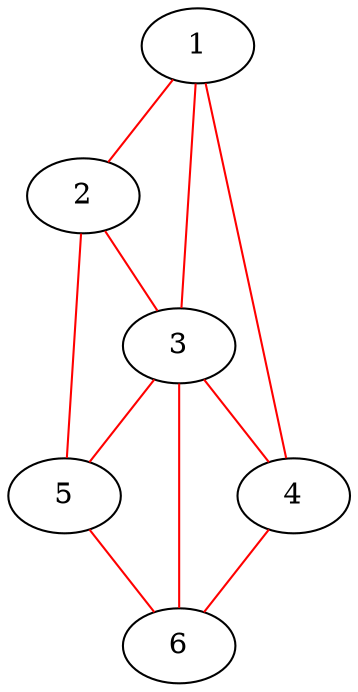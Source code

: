 digraph g {
edge [dir=none, color=red]
1 -> 2 [lable = 6.2]
1 -> 3 [lable = 1.2]
1 -> 4 [lable = 5.0]
2 -> 3 [lable = 5.2]
2 -> 5 [lable = 3.2]
3 -> 4 [lable = 5.0]
3 -> 5 [lable = 4.0]
3 -> 6 [lable = 4.0]
4 -> 6 [lable = 2.0]
5 -> 6 [lable = 6.0]
}